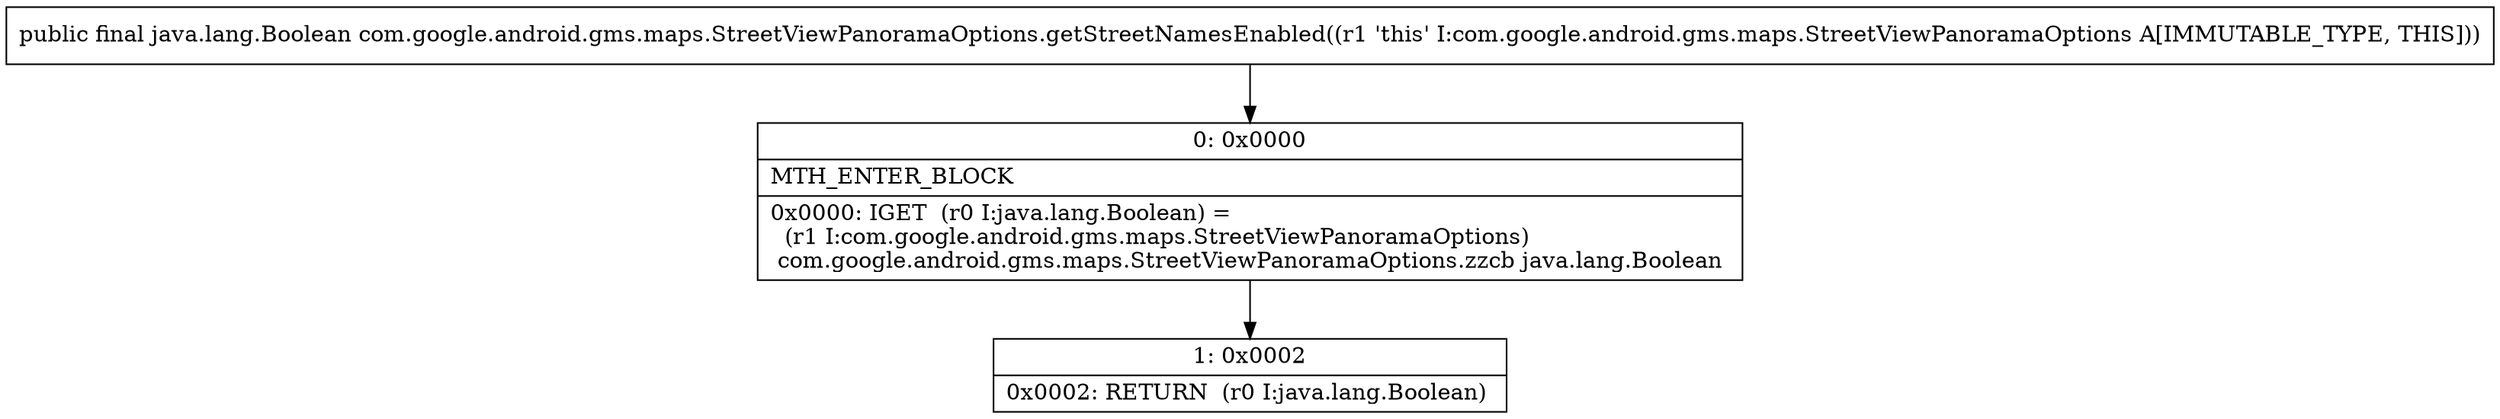 digraph "CFG forcom.google.android.gms.maps.StreetViewPanoramaOptions.getStreetNamesEnabled()Ljava\/lang\/Boolean;" {
Node_0 [shape=record,label="{0\:\ 0x0000|MTH_ENTER_BLOCK\l|0x0000: IGET  (r0 I:java.lang.Boolean) = \l  (r1 I:com.google.android.gms.maps.StreetViewPanoramaOptions)\l com.google.android.gms.maps.StreetViewPanoramaOptions.zzcb java.lang.Boolean \l}"];
Node_1 [shape=record,label="{1\:\ 0x0002|0x0002: RETURN  (r0 I:java.lang.Boolean) \l}"];
MethodNode[shape=record,label="{public final java.lang.Boolean com.google.android.gms.maps.StreetViewPanoramaOptions.getStreetNamesEnabled((r1 'this' I:com.google.android.gms.maps.StreetViewPanoramaOptions A[IMMUTABLE_TYPE, THIS])) }"];
MethodNode -> Node_0;
Node_0 -> Node_1;
}

